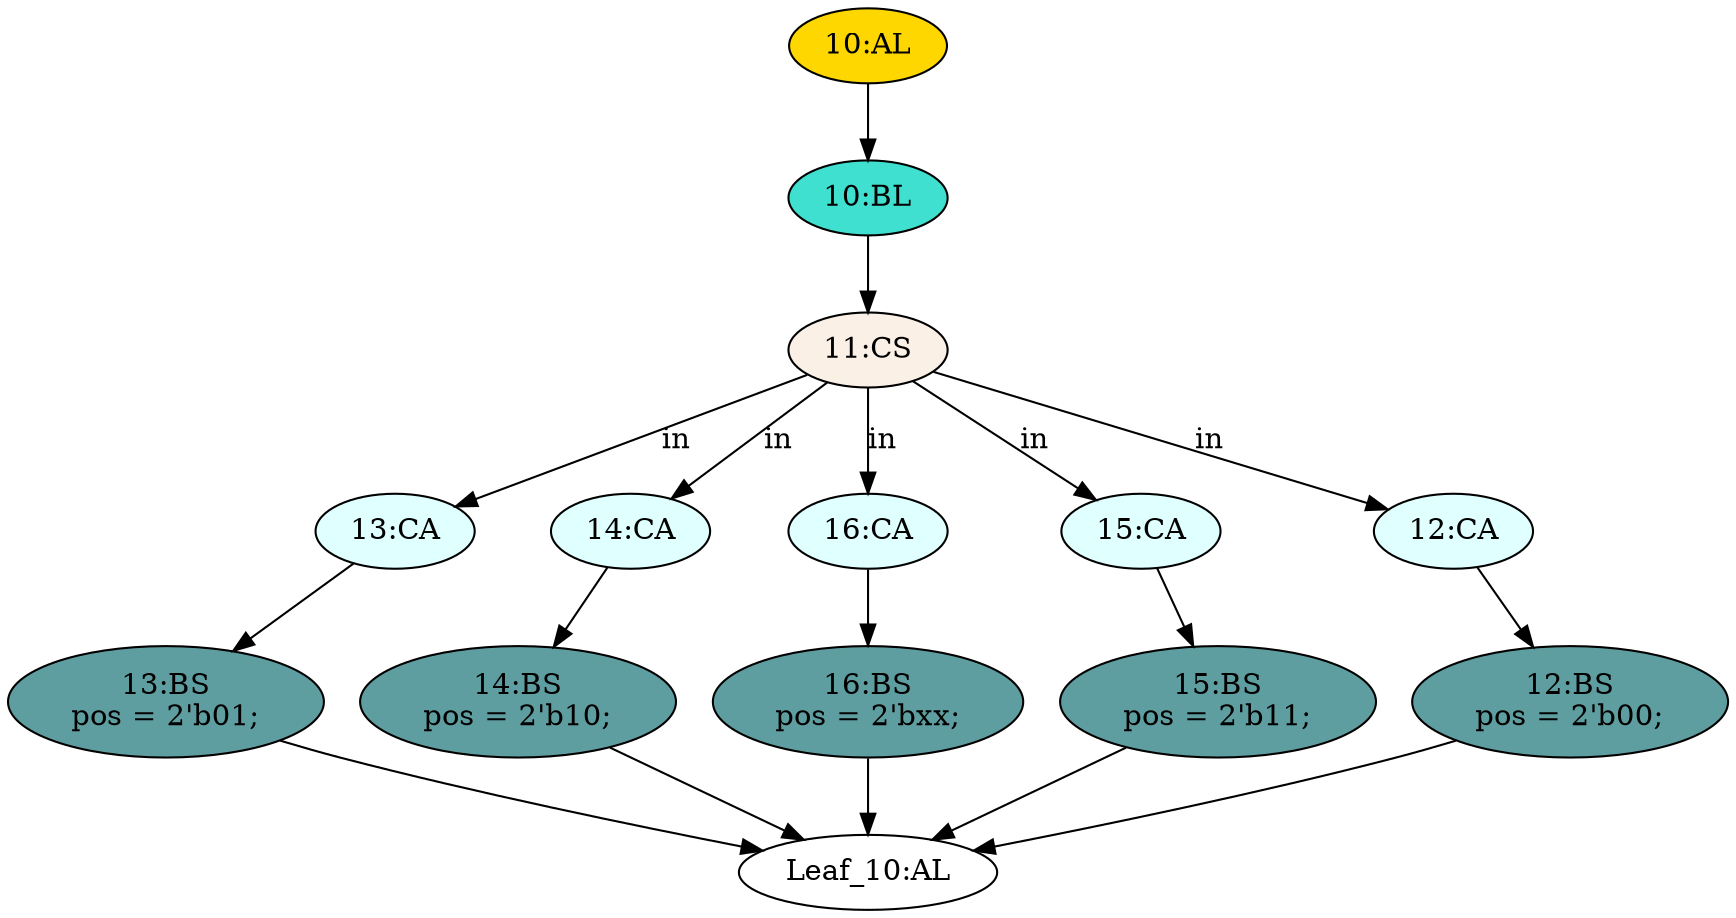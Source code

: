 strict digraph "" {
	node [label="\N"];
	"10:AL"	[ast="<pyverilog.vparser.ast.Always object at 0x7ffb251b9610>",
		clk_sens=False,
		fillcolor=gold,
		label="10:AL",
		sens="[]",
		statements="[]",
		style=filled,
		typ=Always,
		use_var="['in']"];
	"10:BL"	[ast="<pyverilog.vparser.ast.Block object at 0x7ffb251b96d0>",
		fillcolor=turquoise,
		label="10:BL",
		statements="[]",
		style=filled,
		typ=Block];
	"10:AL" -> "10:BL"	[cond="[]",
		lineno=None];
	"13:CA"	[ast="<pyverilog.vparser.ast.Case object at 0x7ffb251b99d0>",
		fillcolor=lightcyan,
		label="13:CA",
		statements="[]",
		style=filled,
		typ=Case];
	"13:BS"	[ast="<pyverilog.vparser.ast.BlockingSubstitution object at 0x7ffb251b9a50>",
		fillcolor=cadetblue,
		label="13:BS
pos = 2'b01;",
		statements="[<pyverilog.vparser.ast.BlockingSubstitution object at 0x7ffb251b9a50>]",
		style=filled,
		typ=BlockingSubstitution];
	"13:CA" -> "13:BS"	[cond="[]",
		lineno=None];
	"16:BS"	[ast="<pyverilog.vparser.ast.BlockingSubstitution object at 0x7ffb24c8b050>",
		fillcolor=cadetblue,
		label="16:BS
pos = 2'bxx;",
		statements="[<pyverilog.vparser.ast.BlockingSubstitution object at 0x7ffb24c8b050>]",
		style=filled,
		typ=BlockingSubstitution];
	"Leaf_10:AL"	[def_var="['pos']",
		label="Leaf_10:AL"];
	"16:BS" -> "Leaf_10:AL"	[cond="[]",
		lineno=None];
	"12:BS"	[ast="<pyverilog.vparser.ast.BlockingSubstitution object at 0x7ffb251b9850>",
		fillcolor=cadetblue,
		label="12:BS
pos = 2'b00;",
		statements="[<pyverilog.vparser.ast.BlockingSubstitution object at 0x7ffb251b9850>]",
		style=filled,
		typ=BlockingSubstitution];
	"12:BS" -> "Leaf_10:AL"	[cond="[]",
		lineno=None];
	"14:CA"	[ast="<pyverilog.vparser.ast.Case object at 0x7ffb251b9bd0>",
		fillcolor=lightcyan,
		label="14:CA",
		statements="[]",
		style=filled,
		typ=Case];
	"14:BS"	[ast="<pyverilog.vparser.ast.BlockingSubstitution object at 0x7ffb251b9c50>",
		fillcolor=cadetblue,
		label="14:BS
pos = 2'b10;",
		statements="[<pyverilog.vparser.ast.BlockingSubstitution object at 0x7ffb251b9c50>]",
		style=filled,
		typ=BlockingSubstitution];
	"14:CA" -> "14:BS"	[cond="[]",
		lineno=None];
	"16:CA"	[ast="<pyverilog.vparser.ast.Case object at 0x7ffb251b9fd0>",
		fillcolor=lightcyan,
		label="16:CA",
		statements="[]",
		style=filled,
		typ=Case];
	"16:CA" -> "16:BS"	[cond="[]",
		lineno=None];
	"11:CS"	[ast="<pyverilog.vparser.ast.CaseStatement object at 0x7ffb251b9710>",
		fillcolor=linen,
		label="11:CS",
		statements="[]",
		style=filled,
		typ=CaseStatement];
	"10:BL" -> "11:CS"	[cond="[]",
		lineno=None];
	"13:BS" -> "Leaf_10:AL"	[cond="[]",
		lineno=None];
	"11:CS" -> "13:CA"	[cond="['in']",
		label=in,
		lineno=11];
	"11:CS" -> "14:CA"	[cond="['in']",
		label=in,
		lineno=11];
	"11:CS" -> "16:CA"	[cond="['in']",
		label=in,
		lineno=11];
	"15:CA"	[ast="<pyverilog.vparser.ast.Case object at 0x7ffb251b9dd0>",
		fillcolor=lightcyan,
		label="15:CA",
		statements="[]",
		style=filled,
		typ=Case];
	"11:CS" -> "15:CA"	[cond="['in']",
		label=in,
		lineno=11];
	"12:CA"	[ast="<pyverilog.vparser.ast.Case object at 0x7ffb251b97d0>",
		fillcolor=lightcyan,
		label="12:CA",
		statements="[]",
		style=filled,
		typ=Case];
	"11:CS" -> "12:CA"	[cond="['in']",
		label=in,
		lineno=11];
	"15:BS"	[ast="<pyverilog.vparser.ast.BlockingSubstitution object at 0x7ffb251b9e50>",
		fillcolor=cadetblue,
		label="15:BS
pos = 2'b11;",
		statements="[<pyverilog.vparser.ast.BlockingSubstitution object at 0x7ffb251b9e50>]",
		style=filled,
		typ=BlockingSubstitution];
	"15:CA" -> "15:BS"	[cond="[]",
		lineno=None];
	"15:BS" -> "Leaf_10:AL"	[cond="[]",
		lineno=None];
	"14:BS" -> "Leaf_10:AL"	[cond="[]",
		lineno=None];
	"12:CA" -> "12:BS"	[cond="[]",
		lineno=None];
}
